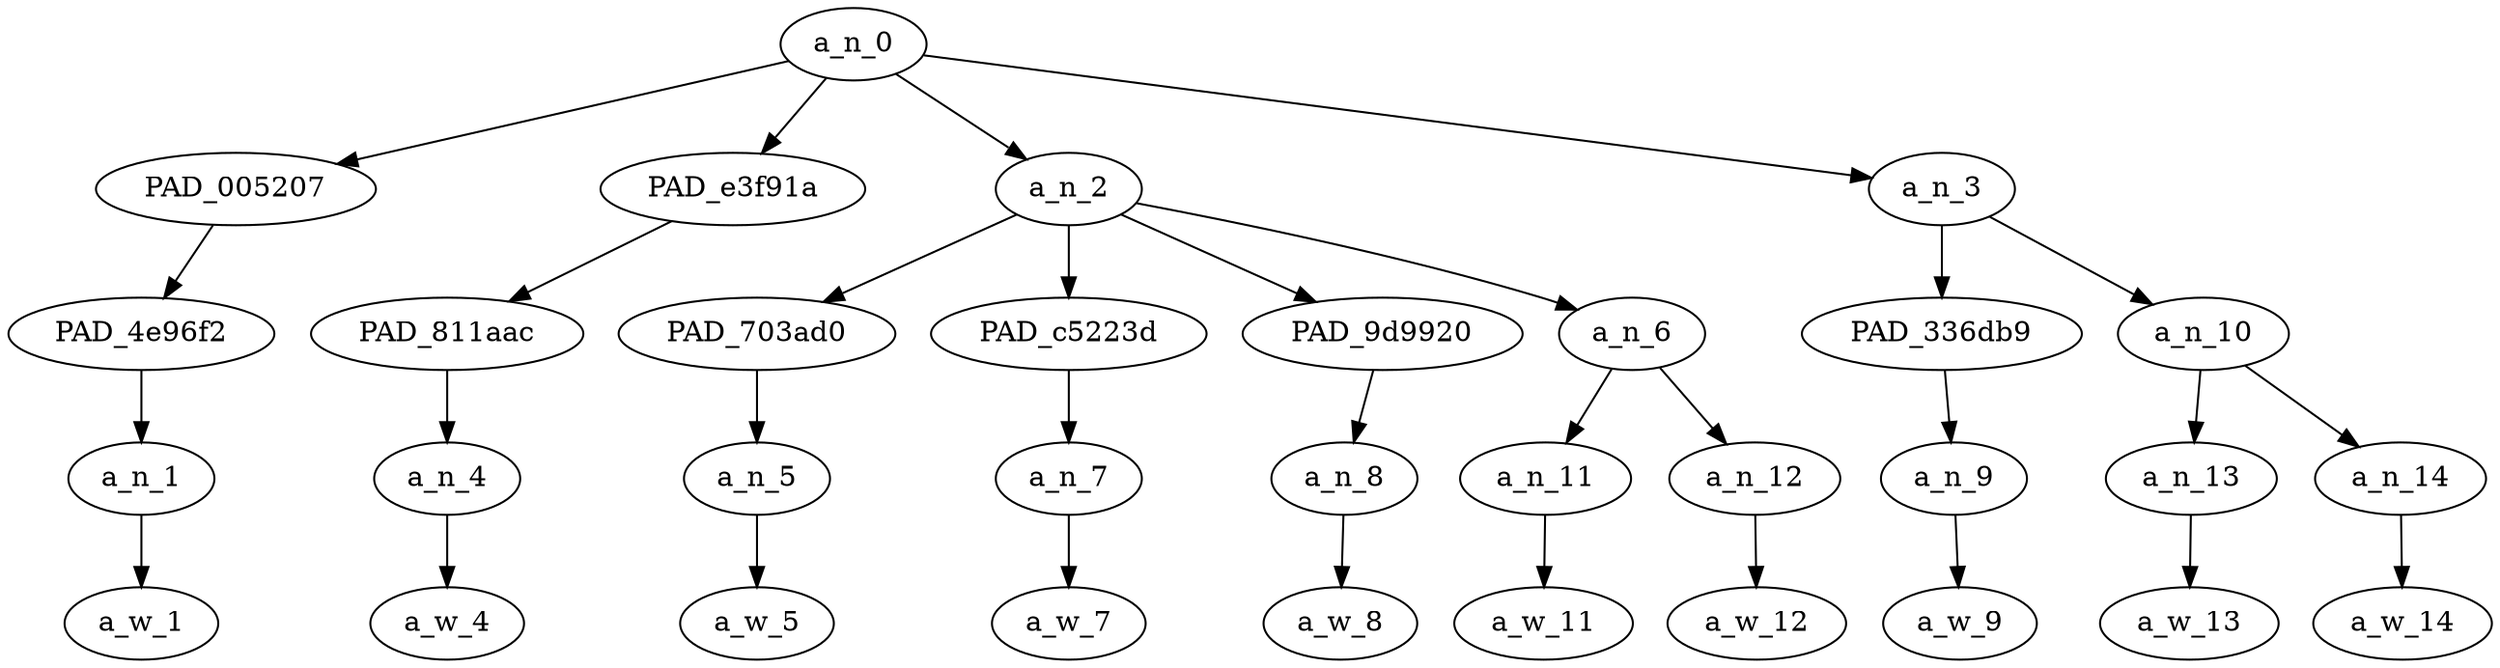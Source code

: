 strict digraph "" {
	a_n_0	[div_dir=1,
		index=0,
		level=4,
		pos="4.71875,4!",
		text_span="[0, 1, 2, 3, 4, 5, 6, 7, 8, 9]",
		value=0.99999999];
	PAD_005207	[div_dir=-1,
		index=0,
		level=3,
		pos="0.0,3!",
		text_span="[0]",
		value=0.08726212];
	a_n_0 -> PAD_005207;
	PAD_e3f91a	[div_dir=1,
		index=3,
		level=3,
		pos="9.0,3!",
		text_span="[9]",
		value=0.08277682];
	a_n_0 -> PAD_e3f91a;
	a_n_2	[div_dir=1,
		index=1,
		level=3,
		pos="3.125,3!",
		text_span="[1, 2, 3, 4, 5]",
		value=0.47536990];
	a_n_0 -> a_n_2;
	a_n_3	[div_dir=1,
		index=2,
		level=3,
		pos="6.75,3!",
		text_span="[6, 7, 8]",
		value=0.35391282];
	a_n_0 -> a_n_3;
	PAD_4e96f2	[div_dir=-1,
		index=0,
		level=2,
		pos="0.0,2!",
		text_span="[0]",
		value=0.08726212];
	PAD_005207 -> PAD_4e96f2;
	a_n_1	[div_dir=-1,
		index=0,
		level=1,
		pos="0.0,1!",
		text_span="[0]",
		value=0.08726212];
	PAD_4e96f2 -> a_n_1;
	a_w_1	[div_dir=0,
		index=0,
		level=0,
		pos="0,0!",
		text_span="[0]",
		value=nah];
	a_n_1 -> a_w_1;
	PAD_811aac	[div_dir=1,
		index=7,
		level=2,
		pos="9.0,2!",
		text_span="[9]",
		value=0.08277682];
	PAD_e3f91a -> PAD_811aac;
	a_n_4	[div_dir=1,
		index=9,
		level=1,
		pos="9.0,1!",
		text_span="[9]",
		value=0.08277682];
	PAD_811aac -> a_n_4;
	a_w_4	[div_dir=0,
		index=9,
		level=0,
		pos="9,0!",
		text_span="[9]",
		value=🤗];
	a_n_4 -> a_w_4;
	PAD_703ad0	[div_dir=1,
		index=1,
		level=2,
		pos="1.0,2!",
		text_span="[1]",
		value=0.08398519];
	a_n_2 -> PAD_703ad0;
	PAD_c5223d	[div_dir=1,
		index=3,
		level=2,
		pos="4.0,2!",
		text_span="[4]",
		value=0.09870511];
	a_n_2 -> PAD_c5223d;
	PAD_9d9920	[div_dir=1,
		index=4,
		level=2,
		pos="5.0,2!",
		text_span="[5]",
		value=0.11245138];
	a_n_2 -> PAD_9d9920;
	a_n_6	[div_dir=1,
		index=2,
		level=2,
		pos="2.5,2!",
		text_span="[2, 3]",
		value=0.17926129];
	a_n_2 -> a_n_6;
	a_n_5	[div_dir=1,
		index=1,
		level=1,
		pos="1.0,1!",
		text_span="[1]",
		value=0.08398519];
	PAD_703ad0 -> a_n_5;
	a_w_5	[div_dir=0,
		index=1,
		level=0,
		pos="1,0!",
		text_span="[1]",
		value=its];
	a_n_5 -> a_w_5;
	a_n_7	[div_dir=1,
		index=4,
		level=1,
		pos="4.0,1!",
		text_span="[4]",
		value=0.09870511];
	PAD_c5223d -> a_n_7;
	a_w_7	[div_dir=0,
		index=4,
		level=0,
		pos="4,0!",
		text_span="[4]",
		value=super];
	a_n_7 -> a_w_7;
	a_n_8	[div_dir=1,
		index=5,
		level=1,
		pos="5.0,1!",
		text_span="[5]",
		value=0.11245138];
	PAD_9d9920 -> a_n_8;
	a_w_8	[div_dir=0,
		index=5,
		level=0,
		pos="5,0!",
		text_span="[5]",
		value=fucking];
	a_n_8 -> a_w_8;
	a_n_11	[div_dir=1,
		index=2,
		level=1,
		pos="2.0,1!",
		text_span="[2]",
		value=0.07642957];
	a_n_6 -> a_n_11;
	a_n_12	[div_dir=1,
		index=3,
		level=1,
		pos="3.0,1!",
		text_span="[3]",
		value=0.10226182];
	a_n_6 -> a_n_12;
	a_w_11	[div_dir=0,
		index=2,
		level=0,
		pos="2,0!",
		text_span="[2]",
		value=totally];
	a_n_11 -> a_w_11;
	a_w_12	[div_dir=0,
		index=3,
		level=0,
		pos="3,0!",
		text_span="[3]",
		value=cool];
	a_n_12 -> a_w_12;
	PAD_336db9	[div_dir=1,
		index=5,
		level=2,
		pos="6.0,2!",
		text_span="[6]",
		value=0.14701214];
	a_n_3 -> PAD_336db9;
	a_n_10	[div_dir=1,
		index=6,
		level=2,
		pos="7.5,2!",
		text_span="[7, 8]",
		value=0.20675954];
	a_n_3 -> a_n_10;
	a_n_9	[div_dir=1,
		index=6,
		level=1,
		pos="6.0,1!",
		text_span="[6]",
		value=0.14701214];
	PAD_336db9 -> a_n_9;
	a_w_9	[div_dir=0,
		index=6,
		level=0,
		pos="6,0!",
		text_span="[6]",
		value=hate];
	a_n_9 -> a_w_9;
	a_n_13	[div_dir=1,
		index=7,
		level=1,
		pos="7.0,1!",
		text_span="[7]",
		value=0.06880812];
	a_n_10 -> a_n_13;
	a_n_14	[div_dir=1,
		index=8,
		level=1,
		pos="8.0,1!",
		text_span="[8]",
		value=0.13781291];
	a_n_10 -> a_n_14;
	a_w_13	[div_dir=0,
		index=7,
		level=0,
		pos="7,0!",
		text_span="[7]",
		value=you];
	a_n_13 -> a_w_13;
	a_w_14	[div_dir=0,
		index=8,
		level=0,
		pos="8,0!",
		text_span="[8]",
		value=tho];
	a_n_14 -> a_w_14;
}
